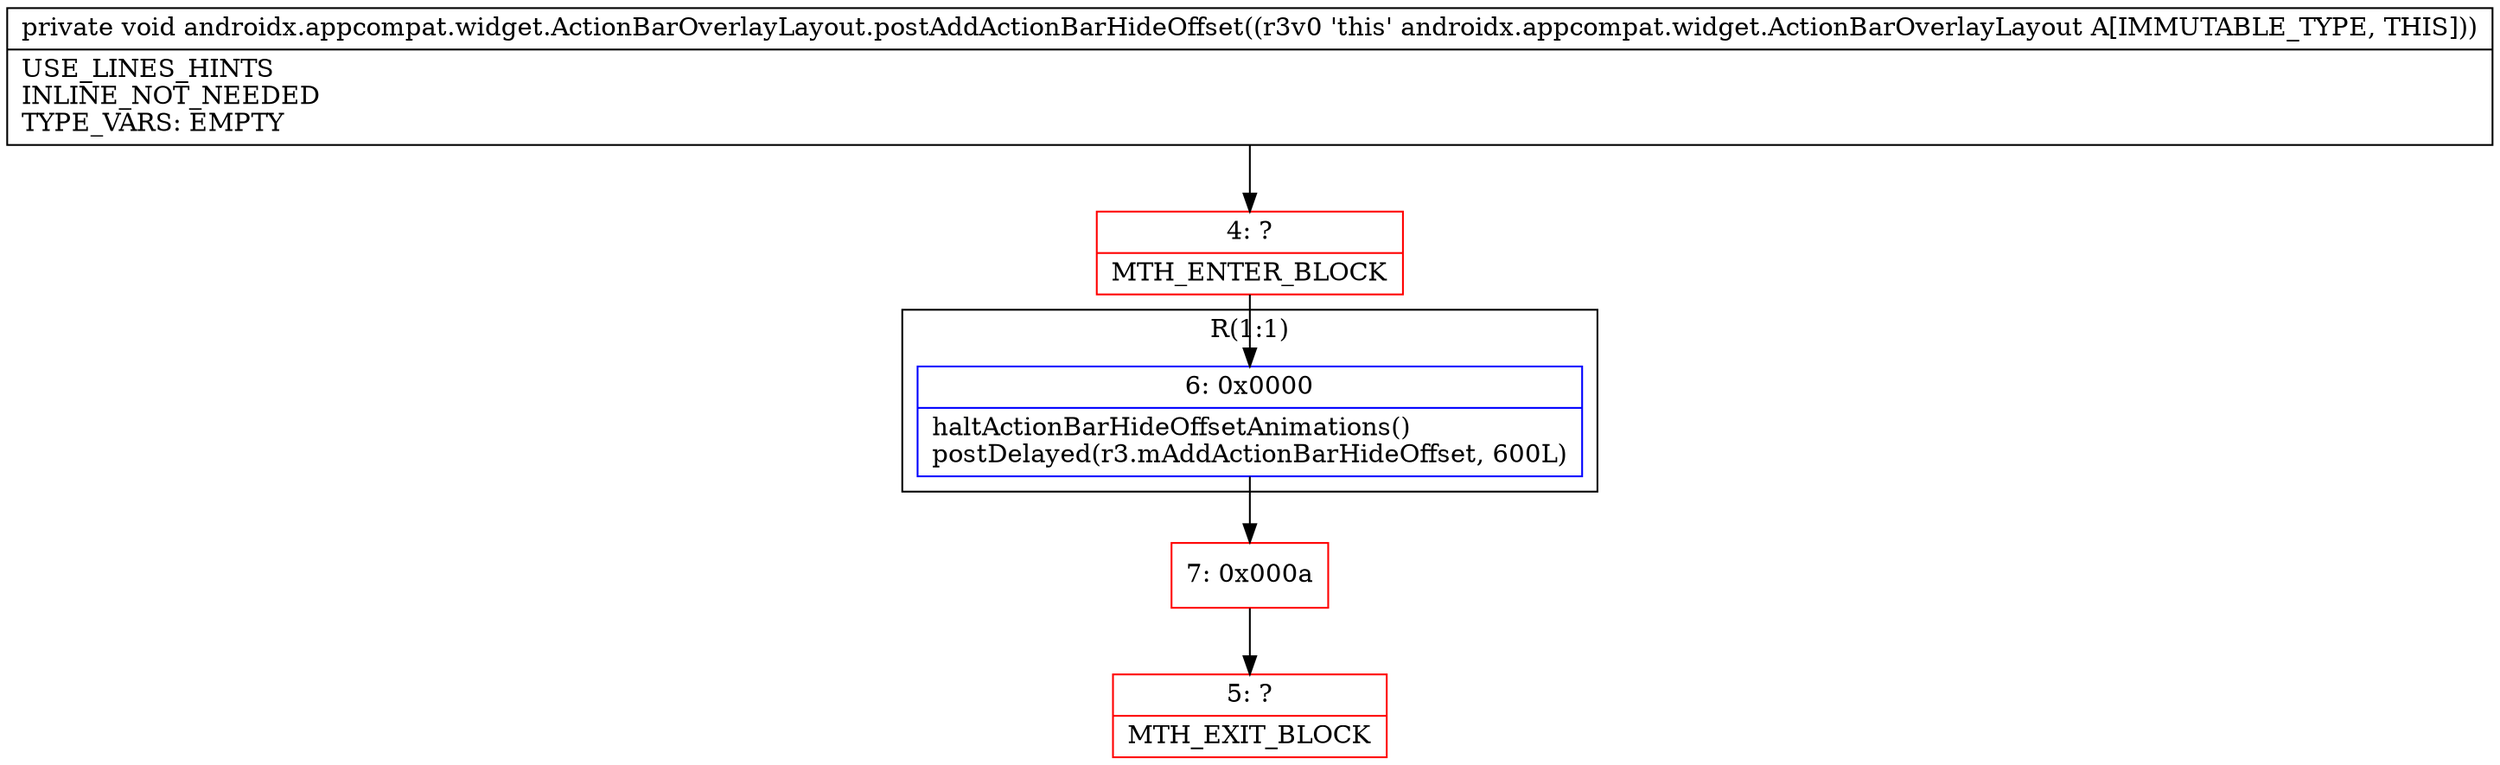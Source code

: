 digraph "CFG forandroidx.appcompat.widget.ActionBarOverlayLayout.postAddActionBarHideOffset()V" {
subgraph cluster_Region_2030749398 {
label = "R(1:1)";
node [shape=record,color=blue];
Node_6 [shape=record,label="{6\:\ 0x0000|haltActionBarHideOffsetAnimations()\lpostDelayed(r3.mAddActionBarHideOffset, 600L)\l}"];
}
Node_4 [shape=record,color=red,label="{4\:\ ?|MTH_ENTER_BLOCK\l}"];
Node_7 [shape=record,color=red,label="{7\:\ 0x000a}"];
Node_5 [shape=record,color=red,label="{5\:\ ?|MTH_EXIT_BLOCK\l}"];
MethodNode[shape=record,label="{private void androidx.appcompat.widget.ActionBarOverlayLayout.postAddActionBarHideOffset((r3v0 'this' androidx.appcompat.widget.ActionBarOverlayLayout A[IMMUTABLE_TYPE, THIS]))  | USE_LINES_HINTS\lINLINE_NOT_NEEDED\lTYPE_VARS: EMPTY\l}"];
MethodNode -> Node_4;Node_6 -> Node_7;
Node_4 -> Node_6;
Node_7 -> Node_5;
}

